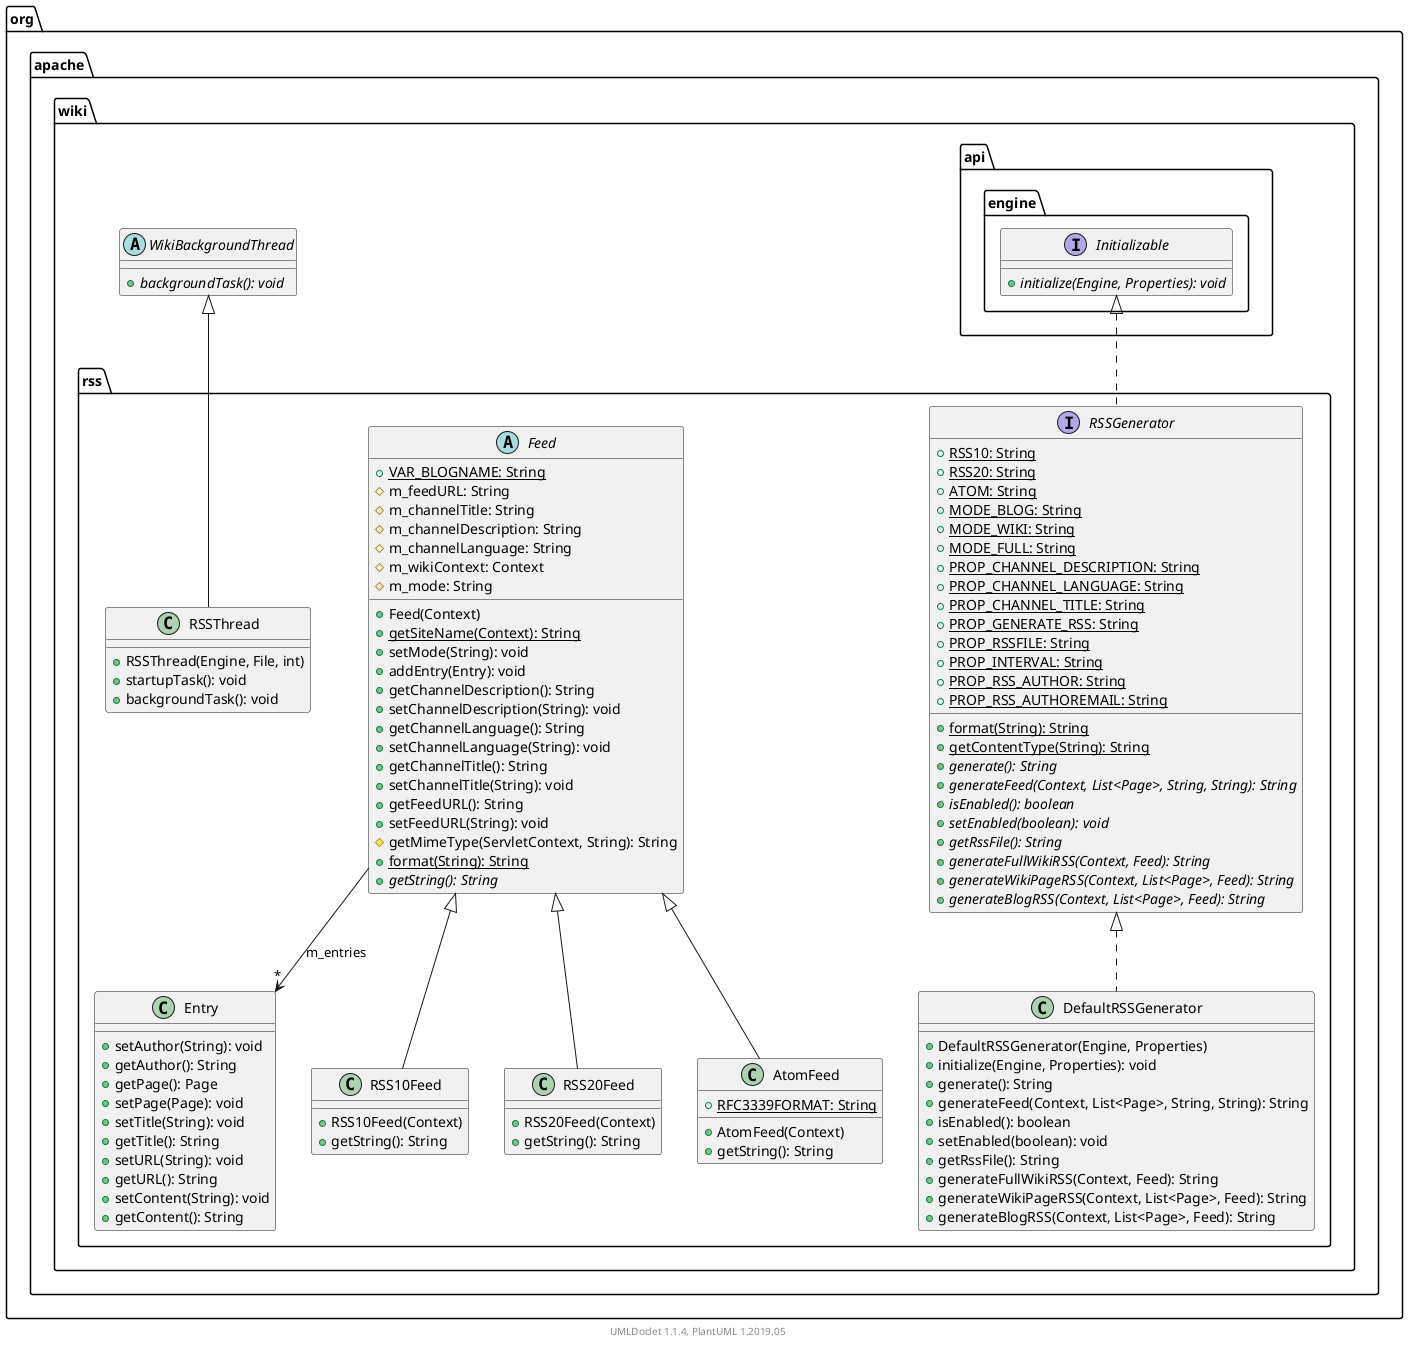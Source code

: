 @startuml

    namespace org.apache.wiki.rss {

        interface RSSGenerator [[RSSGenerator.html]] {
            {static} +RSS10: String
            {static} +RSS20: String
            {static} +ATOM: String
            {static} +MODE_BLOG: String
            {static} +MODE_WIKI: String
            {static} +MODE_FULL: String
            {static} +PROP_CHANNEL_DESCRIPTION: String
            {static} +PROP_CHANNEL_LANGUAGE: String
            {static} +PROP_CHANNEL_TITLE: String
            {static} +PROP_GENERATE_RSS: String
            {static} +PROP_RSSFILE: String
            {static} +PROP_INTERVAL: String
            {static} +PROP_RSS_AUTHOR: String
            {static} +PROP_RSS_AUTHOREMAIL: String
            {static} +format(String): String
            {static} +getContentType(String): String
            {abstract} +generate(): String
            {abstract} +generateFeed(Context, List<Page>, String, String): String
            {abstract} +isEnabled(): boolean
            {abstract} +setEnabled(boolean): void
            {abstract} +getRssFile(): String
            {abstract} +generateFullWikiRSS(Context, Feed): String
            {abstract} +generateWikiPageRSS(Context, List<Page>, Feed): String
            {abstract} +generateBlogRSS(Context, List<Page>, Feed): String
        }

        abstract class Feed [[Feed.html]] {
            {static} +VAR_BLOGNAME: String
            #m_feedURL: String
            #m_channelTitle: String
            #m_channelDescription: String
            #m_channelLanguage: String
            #m_wikiContext: Context
            #m_mode: String
            +Feed(Context)
            {static} +getSiteName(Context): String
            +setMode(String): void
            +addEntry(Entry): void
            +getChannelDescription(): String
            +setChannelDescription(String): void
            +getChannelLanguage(): String
            +setChannelLanguage(String): void
            +getChannelTitle(): String
            +setChannelTitle(String): void
            +getFeedURL(): String
            +setFeedURL(String): void
            #getMimeType(ServletContext, String): String
            {static} +format(String): String
            {abstract} +getString(): String
        }

        class Entry [[Entry.html]] {
            +setAuthor(String): void
            +getAuthor(): String
            +getPage(): Page
            +setPage(Page): void
            +setTitle(String): void
            +getTitle(): String
            +setURL(String): void
            +getURL(): String
            +setContent(String): void
            +getContent(): String
        }

        class RSSThread [[RSSThread.html]] {
            +RSSThread(Engine, File, int)
            +startupTask(): void
            +backgroundTask(): void
        }

        class RSS10Feed [[RSS10Feed.html]] {
            +RSS10Feed(Context)
            +getString(): String
        }

        class RSS20Feed [[RSS20Feed.html]] {
            +RSS20Feed(Context)
            +getString(): String
        }

        class AtomFeed [[AtomFeed.html]] {
            {static} +RFC3339FORMAT: String
            +AtomFeed(Context)
            +getString(): String
        }

        class DefaultRSSGenerator [[DefaultRSSGenerator.html]] {
            +DefaultRSSGenerator(Engine, Properties)
            +initialize(Engine, Properties): void
            +generate(): String
            +generateFeed(Context, List<Page>, String, String): String
            +isEnabled(): boolean
            +setEnabled(boolean): void
            +getRssFile(): String
            +generateFullWikiRSS(Context, Feed): String
            +generateWikiPageRSS(Context, List<Page>, Feed): String
            +generateBlogRSS(Context, List<Page>, Feed): String
        }

        interface org.apache.wiki.api.engine.Initializable {
            {abstract} +initialize(Engine, Properties): void
        }
        org.apache.wiki.api.engine.Initializable <|.. RSSGenerator

        abstract class org.apache.wiki.WikiBackgroundThread {
            {abstract} +backgroundTask(): void
        }
        org.apache.wiki.WikiBackgroundThread <|-- RSSThread

        Feed <|-- RSS10Feed

        Feed <|-- RSS20Feed

        Feed <|-- AtomFeed

        RSSGenerator <|.. DefaultRSSGenerator

        Feed --> "*" Entry: m_entries

    }


    center footer UMLDoclet 1.1.4, PlantUML 1.2019.05
@enduml
